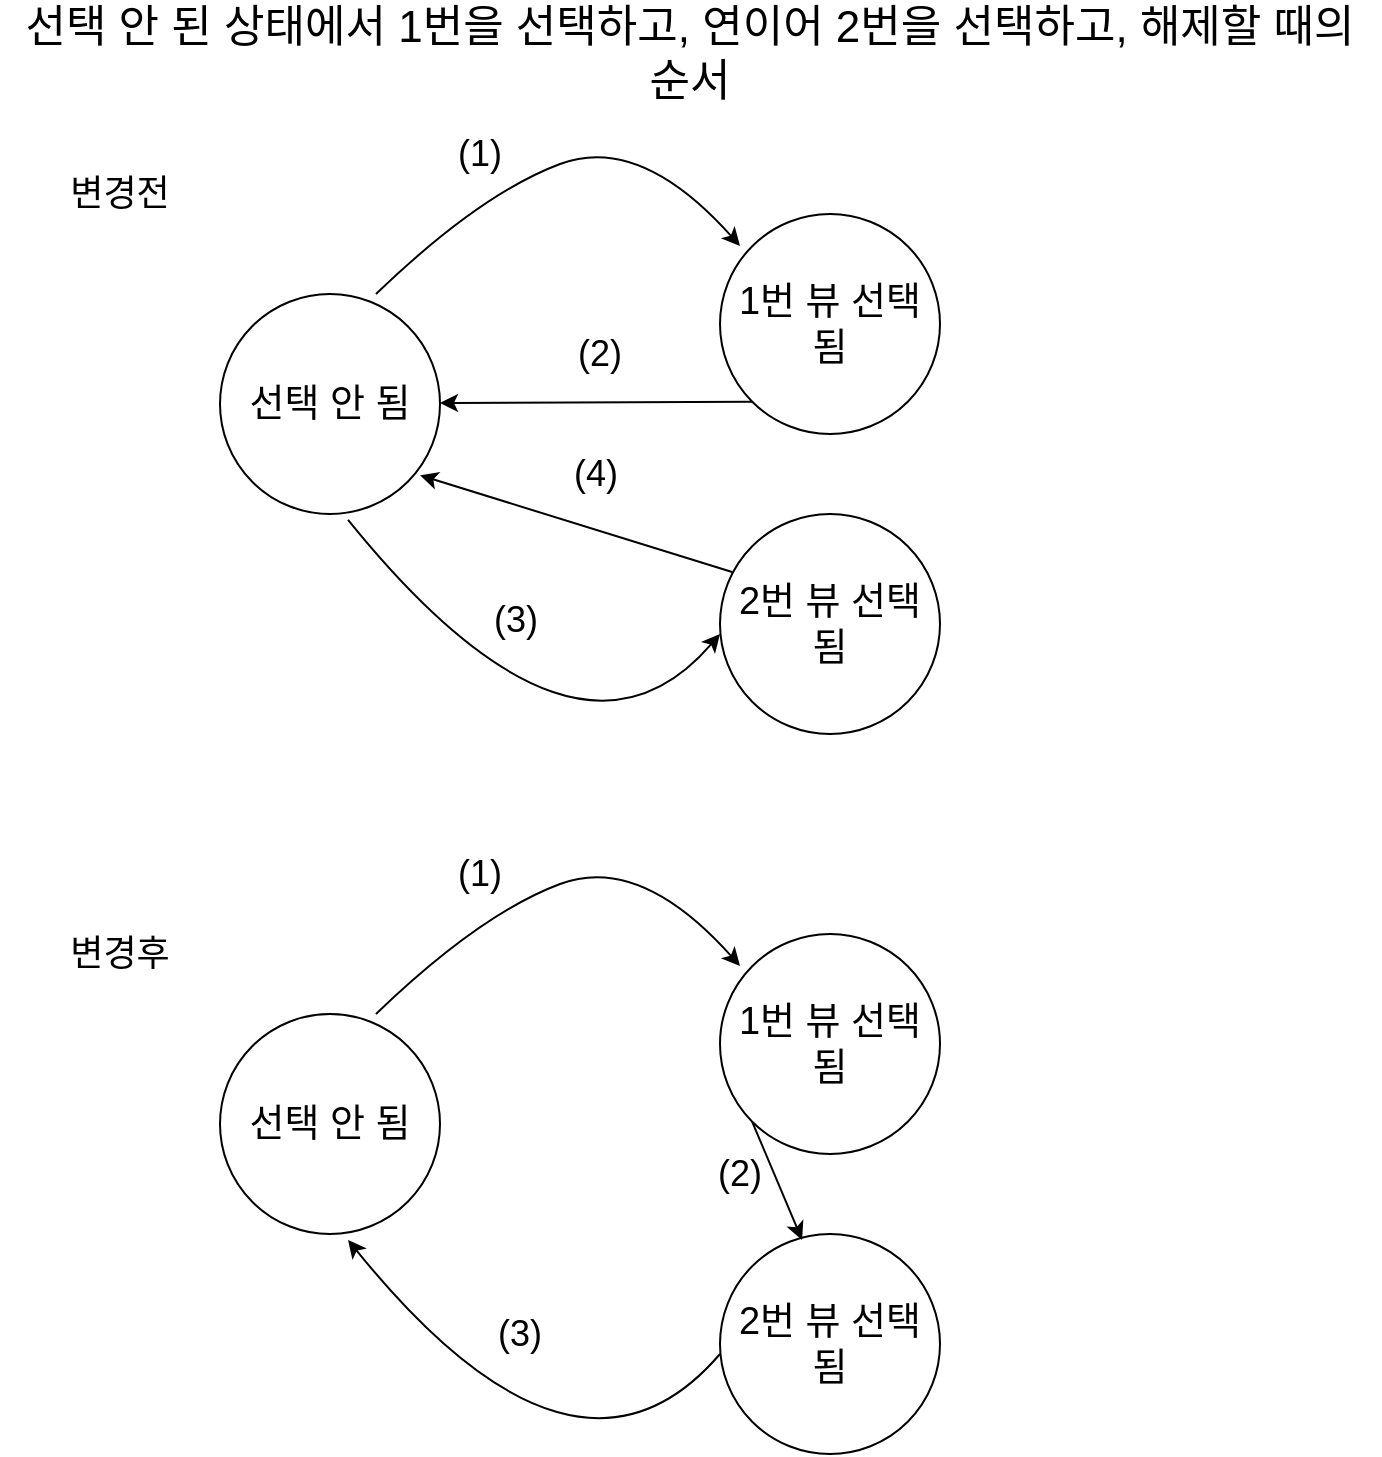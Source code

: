 <mxfile version="12.5.4" type="github"><diagram id="3GrweWL7lEuJ-Wkgwk7M" name="Page-1"><mxGraphModel dx="816" dy="546" grid="1" gridSize="10" guides="1" tooltips="1" connect="1" arrows="1" fold="1" page="1" pageScale="1" pageWidth="850" pageHeight="1100" math="0" shadow="0"><root><mxCell id="0"/><mxCell id="1" parent="0"/><mxCell id="OQgviDJ9GYLtNcwG3lko-1" value="&lt;font style=&quot;font-size: 19px&quot;&gt;선택 안 됨&lt;/font&gt;" style="ellipse;whiteSpace=wrap;html=1;aspect=fixed;" vertex="1" parent="1"><mxGeometry x="190" y="170" width="110" height="110" as="geometry"/></mxCell><mxCell id="OQgviDJ9GYLtNcwG3lko-2" value="&lt;font style=&quot;font-size: 19px&quot;&gt;1번 뷰 선택됨&lt;/font&gt;" style="ellipse;whiteSpace=wrap;html=1;aspect=fixed;" vertex="1" parent="1"><mxGeometry x="440" y="130" width="110" height="110" as="geometry"/></mxCell><mxCell id="OQgviDJ9GYLtNcwG3lko-3" value="&lt;font style=&quot;font-size: 19px&quot;&gt;2번 뷰 선택됨&lt;/font&gt;" style="ellipse;whiteSpace=wrap;html=1;aspect=fixed;" vertex="1" parent="1"><mxGeometry x="440" y="280" width="110" height="110" as="geometry"/></mxCell><mxCell id="OQgviDJ9GYLtNcwG3lko-4" value="&lt;font style=&quot;font-size: 22px&quot;&gt;선택 안 된 상태에서 1번을 선택하고, 연이어 2번을 선택하고, 해제할 때의 순서&lt;/font&gt;" style="text;html=1;strokeColor=none;fillColor=none;align=center;verticalAlign=middle;whiteSpace=wrap;rounded=0;" vertex="1" parent="1"><mxGeometry x="80" y="30" width="690" height="40" as="geometry"/></mxCell><mxCell id="OQgviDJ9GYLtNcwG3lko-6" value="" style="curved=1;endArrow=classic;html=1;entryX=0.091;entryY=0.145;entryDx=0;entryDy=0;entryPerimeter=0;exitX=0.709;exitY=0;exitDx=0;exitDy=0;exitPerimeter=0;" edge="1" parent="1" source="OQgviDJ9GYLtNcwG3lko-1" target="OQgviDJ9GYLtNcwG3lko-2"><mxGeometry width="50" height="50" relative="1" as="geometry"><mxPoint x="120" y="190" as="sourcePoint"/><mxPoint x="320" y="360" as="targetPoint"/><Array as="points"><mxPoint x="320" y="120"/><mxPoint x="400" y="90"/></Array></mxGeometry></mxCell><mxCell id="OQgviDJ9GYLtNcwG3lko-7" value="" style="curved=1;endArrow=classic;html=1;entryX=0.091;entryY=0.145;entryDx=0;entryDy=0;entryPerimeter=0;exitX=0.582;exitY=1.027;exitDx=0;exitDy=0;exitPerimeter=0;" edge="1" parent="1" source="OQgviDJ9GYLtNcwG3lko-1"><mxGeometry width="50" height="50" relative="1" as="geometry"><mxPoint x="257.98" y="364.05" as="sourcePoint"/><mxPoint x="440" y="340.0" as="targetPoint"/><Array as="points"><mxPoint x="367.98" y="424.05"/></Array></mxGeometry></mxCell><mxCell id="OQgviDJ9GYLtNcwG3lko-8" value="" style="endArrow=classic;html=1;exitX=0;exitY=1;exitDx=0;exitDy=0;" edge="1" parent="1" source="OQgviDJ9GYLtNcwG3lko-2"><mxGeometry width="50" height="50" relative="1" as="geometry"><mxPoint x="450" y="225" as="sourcePoint"/><mxPoint x="300" y="224.5" as="targetPoint"/></mxGeometry></mxCell><mxCell id="OQgviDJ9GYLtNcwG3lko-9" value="(1)" style="text;html=1;strokeColor=none;fillColor=none;align=center;verticalAlign=middle;whiteSpace=wrap;rounded=0;fontSize=18;" vertex="1" parent="1"><mxGeometry x="300" y="90" width="40" height="20" as="geometry"/></mxCell><mxCell id="OQgviDJ9GYLtNcwG3lko-10" value="(2)" style="text;html=1;strokeColor=none;fillColor=none;align=center;verticalAlign=middle;whiteSpace=wrap;rounded=0;fontSize=18;" vertex="1" parent="1"><mxGeometry x="360" y="190" width="40" height="20" as="geometry"/></mxCell><mxCell id="OQgviDJ9GYLtNcwG3lko-11" value="(3)" style="text;html=1;strokeColor=none;fillColor=none;align=center;verticalAlign=middle;whiteSpace=wrap;rounded=0;fontSize=18;" vertex="1" parent="1"><mxGeometry x="318" y="323" width="40" height="20" as="geometry"/></mxCell><mxCell id="OQgviDJ9GYLtNcwG3lko-12" value="&lt;font style=&quot;font-size: 19px&quot;&gt;선택 안 됨&lt;/font&gt;" style="ellipse;whiteSpace=wrap;html=1;aspect=fixed;" vertex="1" parent="1"><mxGeometry x="190" y="530" width="110" height="110" as="geometry"/></mxCell><mxCell id="OQgviDJ9GYLtNcwG3lko-13" value="&lt;font style=&quot;font-size: 19px&quot;&gt;1번 뷰 선택됨&lt;/font&gt;" style="ellipse;whiteSpace=wrap;html=1;aspect=fixed;" vertex="1" parent="1"><mxGeometry x="440" y="490" width="110" height="110" as="geometry"/></mxCell><mxCell id="OQgviDJ9GYLtNcwG3lko-14" value="&lt;font style=&quot;font-size: 19px&quot;&gt;2번 뷰 선택됨&lt;/font&gt;" style="ellipse;whiteSpace=wrap;html=1;aspect=fixed;" vertex="1" parent="1"><mxGeometry x="440" y="640" width="110" height="110" as="geometry"/></mxCell><mxCell id="OQgviDJ9GYLtNcwG3lko-15" value="" style="curved=1;endArrow=classic;html=1;entryX=0.091;entryY=0.145;entryDx=0;entryDy=0;entryPerimeter=0;exitX=0.709;exitY=0;exitDx=0;exitDy=0;exitPerimeter=0;" edge="1" parent="1" source="OQgviDJ9GYLtNcwG3lko-12" target="OQgviDJ9GYLtNcwG3lko-13"><mxGeometry width="50" height="50" relative="1" as="geometry"><mxPoint x="120" y="550" as="sourcePoint"/><mxPoint x="320" y="720" as="targetPoint"/><Array as="points"><mxPoint x="320" y="480"/><mxPoint x="400" y="450"/></Array></mxGeometry></mxCell><mxCell id="OQgviDJ9GYLtNcwG3lko-16" value="" style="curved=1;endArrow=none;html=1;entryX=0.091;entryY=0.145;entryDx=0;entryDy=0;entryPerimeter=0;exitX=0.582;exitY=1.027;exitDx=0;exitDy=0;exitPerimeter=0;startArrow=classic;startFill=1;endFill=0;" edge="1" parent="1" source="OQgviDJ9GYLtNcwG3lko-12"><mxGeometry width="50" height="50" relative="1" as="geometry"><mxPoint x="257.98" y="724.05" as="sourcePoint"/><mxPoint x="440" y="700" as="targetPoint"/><Array as="points"><mxPoint x="367.98" y="784.05"/></Array></mxGeometry></mxCell><mxCell id="OQgviDJ9GYLtNcwG3lko-17" value="" style="endArrow=classic;html=1;exitX=0;exitY=1;exitDx=0;exitDy=0;entryX=0.373;entryY=0.027;entryDx=0;entryDy=0;entryPerimeter=0;" edge="1" parent="1" source="OQgviDJ9GYLtNcwG3lko-13" target="OQgviDJ9GYLtNcwG3lko-14"><mxGeometry width="50" height="50" relative="1" as="geometry"><mxPoint x="450" y="585" as="sourcePoint"/><mxPoint x="300" y="584.5" as="targetPoint"/></mxGeometry></mxCell><mxCell id="OQgviDJ9GYLtNcwG3lko-18" value="(1)" style="text;html=1;strokeColor=none;fillColor=none;align=center;verticalAlign=middle;whiteSpace=wrap;rounded=0;fontSize=18;" vertex="1" parent="1"><mxGeometry x="300" y="450" width="40" height="20" as="geometry"/></mxCell><mxCell id="OQgviDJ9GYLtNcwG3lko-19" value="(2)" style="text;html=1;strokeColor=none;fillColor=none;align=center;verticalAlign=middle;whiteSpace=wrap;rounded=0;fontSize=18;" vertex="1" parent="1"><mxGeometry x="430" y="600" width="40" height="20" as="geometry"/></mxCell><mxCell id="OQgviDJ9GYLtNcwG3lko-20" value="(3)" style="text;html=1;strokeColor=none;fillColor=none;align=center;verticalAlign=middle;whiteSpace=wrap;rounded=0;fontSize=18;" vertex="1" parent="1"><mxGeometry x="320" y="680" width="40" height="20" as="geometry"/></mxCell><mxCell id="OQgviDJ9GYLtNcwG3lko-21" value="변경전" style="text;html=1;strokeColor=none;fillColor=none;align=center;verticalAlign=middle;whiteSpace=wrap;rounded=0;fontSize=18;" vertex="1" parent="1"><mxGeometry x="110" y="110" width="60" height="20" as="geometry"/></mxCell><mxCell id="OQgviDJ9GYLtNcwG3lko-22" value="" style="endArrow=classic;html=1;exitX=0.055;exitY=0.264;exitDx=0;exitDy=0;exitPerimeter=0;" edge="1" parent="1" source="OQgviDJ9GYLtNcwG3lko-3"><mxGeometry width="50" height="50" relative="1" as="geometry"><mxPoint x="446.109" y="260.001" as="sourcePoint"/><mxPoint x="290" y="260.61" as="targetPoint"/></mxGeometry></mxCell><mxCell id="OQgviDJ9GYLtNcwG3lko-23" value="(4)" style="text;html=1;strokeColor=none;fillColor=none;align=center;verticalAlign=middle;whiteSpace=wrap;rounded=0;fontSize=18;" vertex="1" parent="1"><mxGeometry x="358" y="250" width="40" height="20" as="geometry"/></mxCell><mxCell id="OQgviDJ9GYLtNcwG3lko-24" value="변경후" style="text;html=1;strokeColor=none;fillColor=none;align=center;verticalAlign=middle;whiteSpace=wrap;rounded=0;fontSize=18;" vertex="1" parent="1"><mxGeometry x="110" y="490" width="60" height="20" as="geometry"/></mxCell></root></mxGraphModel></diagram></mxfile>